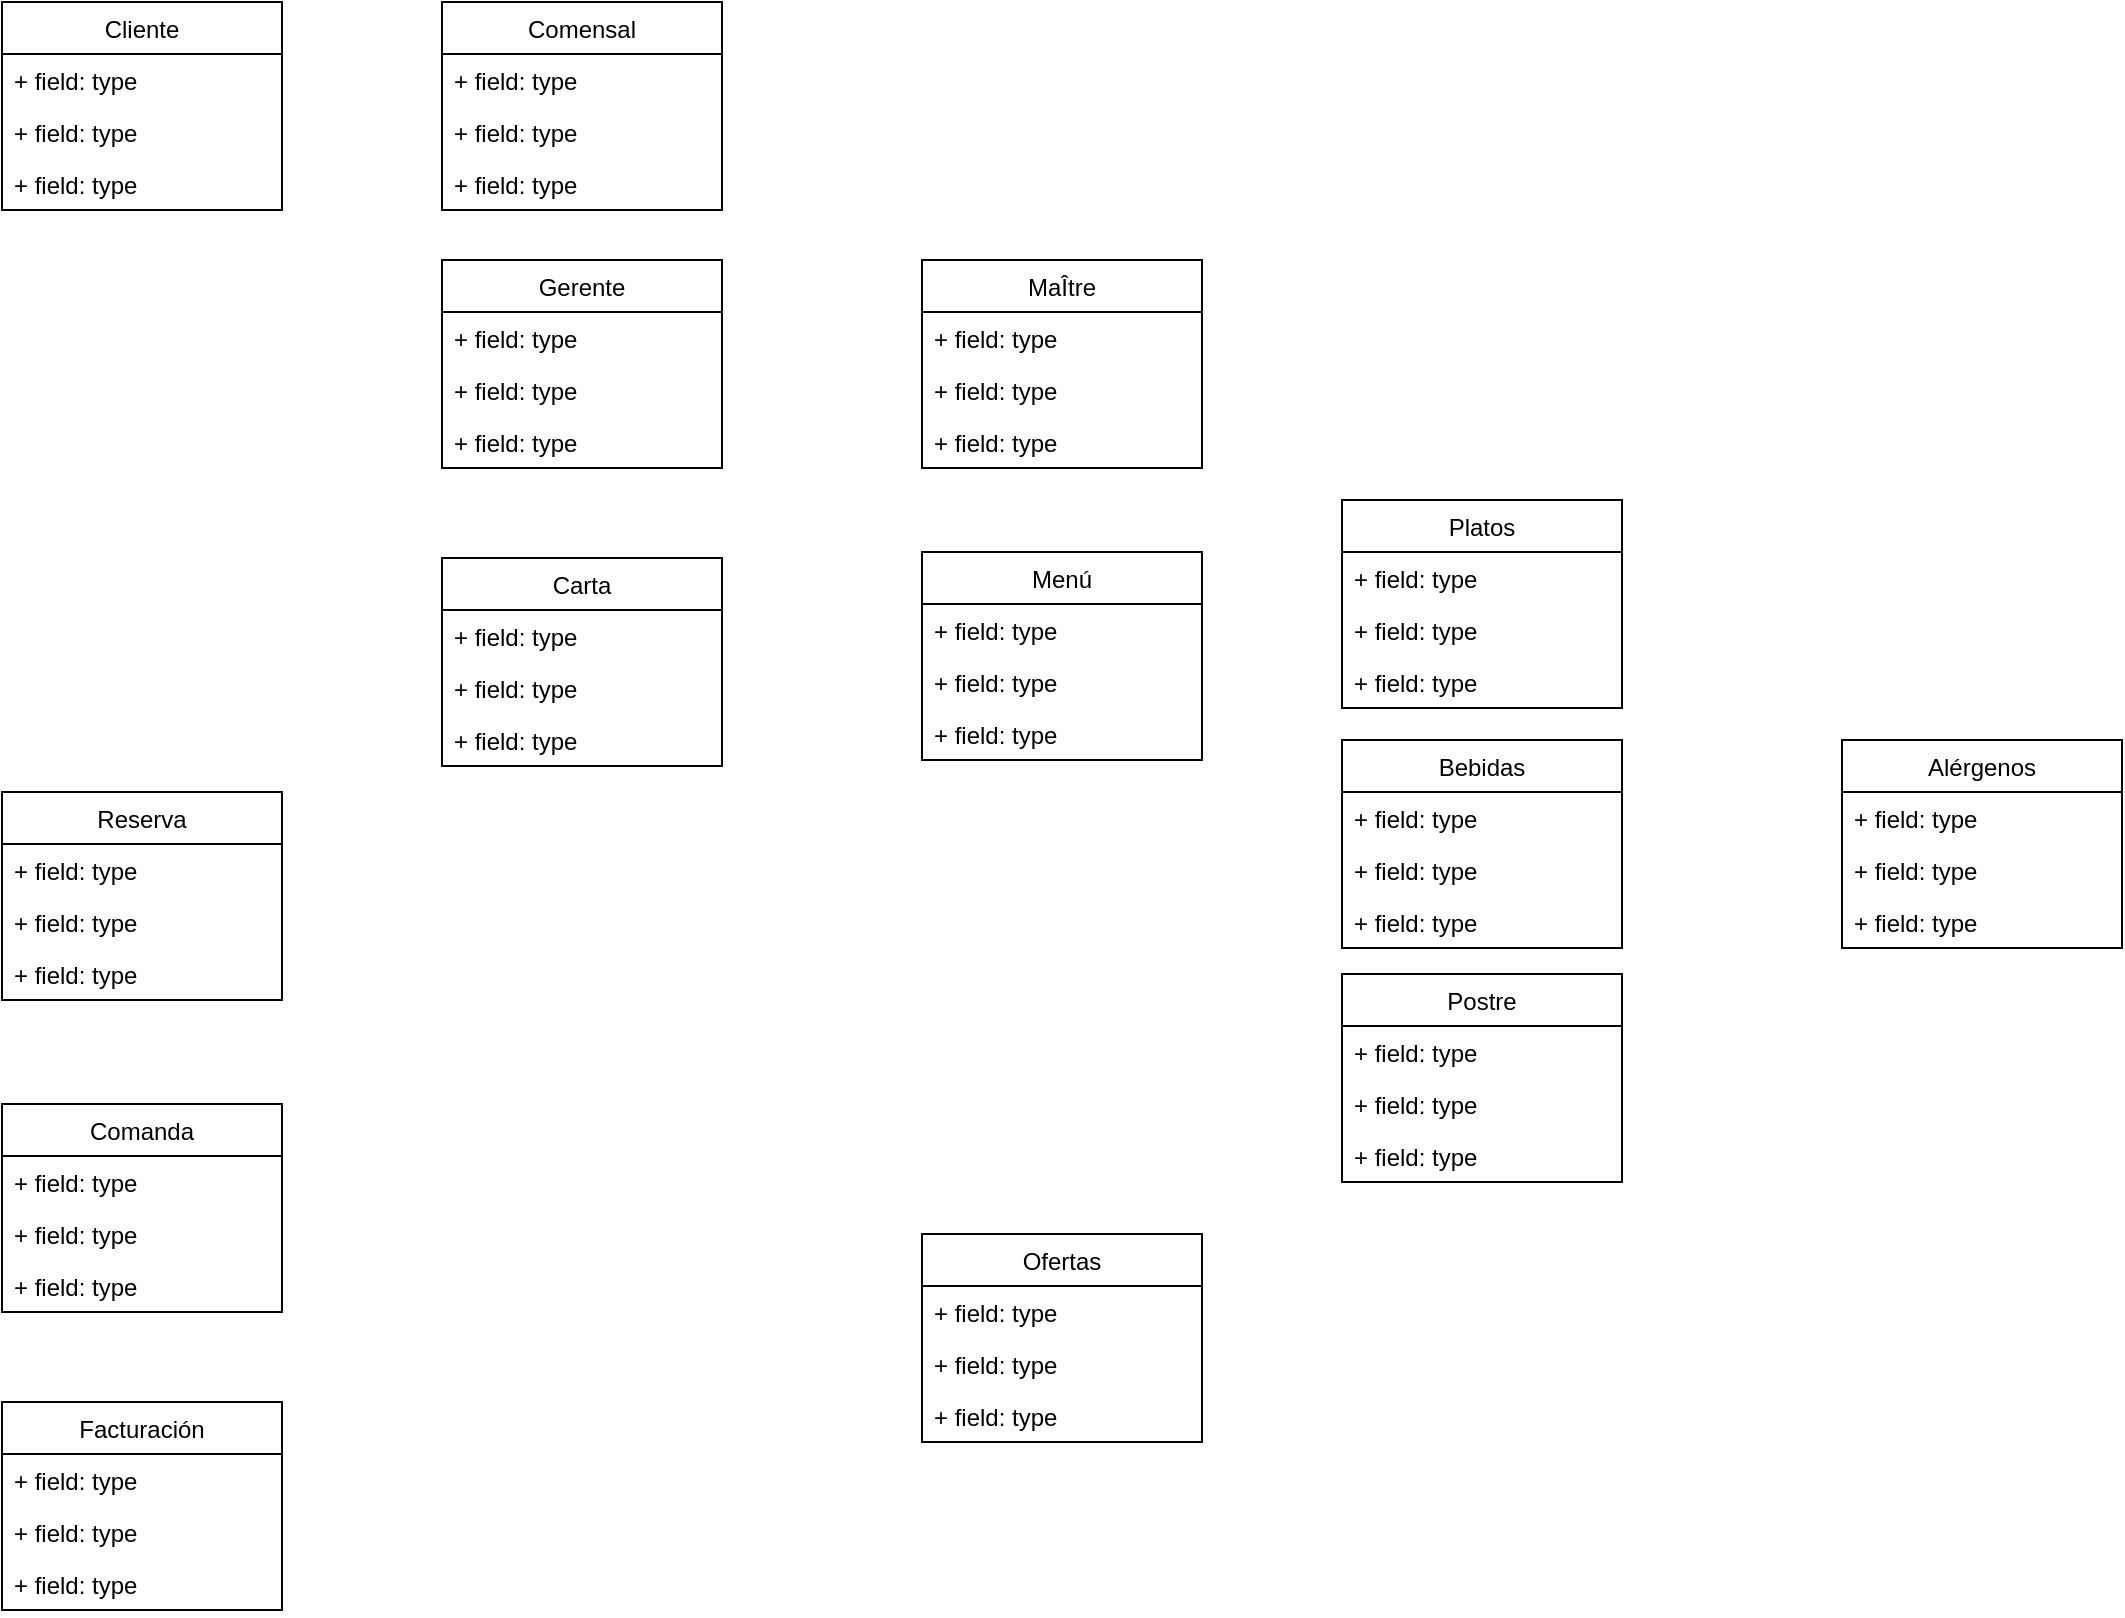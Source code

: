 <mxfile version="12.1.0" type="device" pages="1"><diagram id="v0AG7K9TgpQYikIiVZPn" name="Page-1"><mxGraphModel dx="854" dy="506" grid="1" gridSize="10" guides="1" tooltips="1" connect="1" arrows="1" fold="1" page="1" pageScale="1" pageWidth="1169" pageHeight="1654" math="0" shadow="0"><root><mxCell id="0"/><mxCell id="1" parent="0"/><mxCell id="BoSunt2Lb1EqY2ftjyDq-2" value="Gerente" style="swimlane;fontStyle=0;childLayout=stackLayout;horizontal=1;startSize=26;fillColor=none;horizontalStack=0;resizeParent=1;resizeParentMax=0;resizeLast=0;collapsible=1;marginBottom=0;" vertex="1" parent="1"><mxGeometry x="260" y="159" width="140" height="104" as="geometry"/></mxCell><mxCell id="BoSunt2Lb1EqY2ftjyDq-3" value="+ field: type" style="text;strokeColor=none;fillColor=none;align=left;verticalAlign=top;spacingLeft=4;spacingRight=4;overflow=hidden;rotatable=0;points=[[0,0.5],[1,0.5]];portConstraint=eastwest;" vertex="1" parent="BoSunt2Lb1EqY2ftjyDq-2"><mxGeometry y="26" width="140" height="26" as="geometry"/></mxCell><mxCell id="BoSunt2Lb1EqY2ftjyDq-4" value="+ field: type" style="text;strokeColor=none;fillColor=none;align=left;verticalAlign=top;spacingLeft=4;spacingRight=4;overflow=hidden;rotatable=0;points=[[0,0.5],[1,0.5]];portConstraint=eastwest;" vertex="1" parent="BoSunt2Lb1EqY2ftjyDq-2"><mxGeometry y="52" width="140" height="26" as="geometry"/></mxCell><mxCell id="BoSunt2Lb1EqY2ftjyDq-5" value="+ field: type" style="text;strokeColor=none;fillColor=none;align=left;verticalAlign=top;spacingLeft=4;spacingRight=4;overflow=hidden;rotatable=0;points=[[0,0.5],[1,0.5]];portConstraint=eastwest;" vertex="1" parent="BoSunt2Lb1EqY2ftjyDq-2"><mxGeometry y="78" width="140" height="26" as="geometry"/></mxCell><mxCell id="BoSunt2Lb1EqY2ftjyDq-6" value="Carta" style="swimlane;fontStyle=0;childLayout=stackLayout;horizontal=1;startSize=26;fillColor=none;horizontalStack=0;resizeParent=1;resizeParentMax=0;resizeLast=0;collapsible=1;marginBottom=0;" vertex="1" parent="1"><mxGeometry x="260" y="308" width="140" height="104" as="geometry"/></mxCell><mxCell id="BoSunt2Lb1EqY2ftjyDq-7" value="+ field: type" style="text;strokeColor=none;fillColor=none;align=left;verticalAlign=top;spacingLeft=4;spacingRight=4;overflow=hidden;rotatable=0;points=[[0,0.5],[1,0.5]];portConstraint=eastwest;" vertex="1" parent="BoSunt2Lb1EqY2ftjyDq-6"><mxGeometry y="26" width="140" height="26" as="geometry"/></mxCell><mxCell id="BoSunt2Lb1EqY2ftjyDq-8" value="+ field: type" style="text;strokeColor=none;fillColor=none;align=left;verticalAlign=top;spacingLeft=4;spacingRight=4;overflow=hidden;rotatable=0;points=[[0,0.5],[1,0.5]];portConstraint=eastwest;" vertex="1" parent="BoSunt2Lb1EqY2ftjyDq-6"><mxGeometry y="52" width="140" height="26" as="geometry"/></mxCell><mxCell id="BoSunt2Lb1EqY2ftjyDq-9" value="+ field: type" style="text;strokeColor=none;fillColor=none;align=left;verticalAlign=top;spacingLeft=4;spacingRight=4;overflow=hidden;rotatable=0;points=[[0,0.5],[1,0.5]];portConstraint=eastwest;" vertex="1" parent="BoSunt2Lb1EqY2ftjyDq-6"><mxGeometry y="78" width="140" height="26" as="geometry"/></mxCell><mxCell id="BoSunt2Lb1EqY2ftjyDq-10" value="Ofertas" style="swimlane;fontStyle=0;childLayout=stackLayout;horizontal=1;startSize=26;fillColor=none;horizontalStack=0;resizeParent=1;resizeParentMax=0;resizeLast=0;collapsible=1;marginBottom=0;" vertex="1" parent="1"><mxGeometry x="500" y="646" width="140" height="104" as="geometry"/></mxCell><mxCell id="BoSunt2Lb1EqY2ftjyDq-11" value="+ field: type" style="text;strokeColor=none;fillColor=none;align=left;verticalAlign=top;spacingLeft=4;spacingRight=4;overflow=hidden;rotatable=0;points=[[0,0.5],[1,0.5]];portConstraint=eastwest;" vertex="1" parent="BoSunt2Lb1EqY2ftjyDq-10"><mxGeometry y="26" width="140" height="26" as="geometry"/></mxCell><mxCell id="BoSunt2Lb1EqY2ftjyDq-12" value="+ field: type" style="text;strokeColor=none;fillColor=none;align=left;verticalAlign=top;spacingLeft=4;spacingRight=4;overflow=hidden;rotatable=0;points=[[0,0.5],[1,0.5]];portConstraint=eastwest;" vertex="1" parent="BoSunt2Lb1EqY2ftjyDq-10"><mxGeometry y="52" width="140" height="26" as="geometry"/></mxCell><mxCell id="BoSunt2Lb1EqY2ftjyDq-13" value="+ field: type" style="text;strokeColor=none;fillColor=none;align=left;verticalAlign=top;spacingLeft=4;spacingRight=4;overflow=hidden;rotatable=0;points=[[0,0.5],[1,0.5]];portConstraint=eastwest;" vertex="1" parent="BoSunt2Lb1EqY2ftjyDq-10"><mxGeometry y="78" width="140" height="26" as="geometry"/></mxCell><mxCell id="BoSunt2Lb1EqY2ftjyDq-14" value="Reserva" style="swimlane;fontStyle=0;childLayout=stackLayout;horizontal=1;startSize=26;fillColor=none;horizontalStack=0;resizeParent=1;resizeParentMax=0;resizeLast=0;collapsible=1;marginBottom=0;" vertex="1" parent="1"><mxGeometry x="40" y="425" width="140" height="104" as="geometry"/></mxCell><mxCell id="BoSunt2Lb1EqY2ftjyDq-15" value="+ field: type" style="text;strokeColor=none;fillColor=none;align=left;verticalAlign=top;spacingLeft=4;spacingRight=4;overflow=hidden;rotatable=0;points=[[0,0.5],[1,0.5]];portConstraint=eastwest;" vertex="1" parent="BoSunt2Lb1EqY2ftjyDq-14"><mxGeometry y="26" width="140" height="26" as="geometry"/></mxCell><mxCell id="BoSunt2Lb1EqY2ftjyDq-16" value="+ field: type" style="text;strokeColor=none;fillColor=none;align=left;verticalAlign=top;spacingLeft=4;spacingRight=4;overflow=hidden;rotatable=0;points=[[0,0.5],[1,0.5]];portConstraint=eastwest;" vertex="1" parent="BoSunt2Lb1EqY2ftjyDq-14"><mxGeometry y="52" width="140" height="26" as="geometry"/></mxCell><mxCell id="BoSunt2Lb1EqY2ftjyDq-17" value="+ field: type" style="text;strokeColor=none;fillColor=none;align=left;verticalAlign=top;spacingLeft=4;spacingRight=4;overflow=hidden;rotatable=0;points=[[0,0.5],[1,0.5]];portConstraint=eastwest;" vertex="1" parent="BoSunt2Lb1EqY2ftjyDq-14"><mxGeometry y="78" width="140" height="26" as="geometry"/></mxCell><mxCell id="BoSunt2Lb1EqY2ftjyDq-18" value="Comanda" style="swimlane;fontStyle=0;childLayout=stackLayout;horizontal=1;startSize=26;fillColor=none;horizontalStack=0;resizeParent=1;resizeParentMax=0;resizeLast=0;collapsible=1;marginBottom=0;" vertex="1" parent="1"><mxGeometry x="40" y="581" width="140" height="104" as="geometry"/></mxCell><mxCell id="BoSunt2Lb1EqY2ftjyDq-19" value="+ field: type" style="text;strokeColor=none;fillColor=none;align=left;verticalAlign=top;spacingLeft=4;spacingRight=4;overflow=hidden;rotatable=0;points=[[0,0.5],[1,0.5]];portConstraint=eastwest;" vertex="1" parent="BoSunt2Lb1EqY2ftjyDq-18"><mxGeometry y="26" width="140" height="26" as="geometry"/></mxCell><mxCell id="BoSunt2Lb1EqY2ftjyDq-20" value="+ field: type" style="text;strokeColor=none;fillColor=none;align=left;verticalAlign=top;spacingLeft=4;spacingRight=4;overflow=hidden;rotatable=0;points=[[0,0.5],[1,0.5]];portConstraint=eastwest;" vertex="1" parent="BoSunt2Lb1EqY2ftjyDq-18"><mxGeometry y="52" width="140" height="26" as="geometry"/></mxCell><mxCell id="BoSunt2Lb1EqY2ftjyDq-21" value="+ field: type" style="text;strokeColor=none;fillColor=none;align=left;verticalAlign=top;spacingLeft=4;spacingRight=4;overflow=hidden;rotatable=0;points=[[0,0.5],[1,0.5]];portConstraint=eastwest;" vertex="1" parent="BoSunt2Lb1EqY2ftjyDq-18"><mxGeometry y="78" width="140" height="26" as="geometry"/></mxCell><mxCell id="BoSunt2Lb1EqY2ftjyDq-22" value="MaÎtre" style="swimlane;fontStyle=0;childLayout=stackLayout;horizontal=1;startSize=26;fillColor=none;horizontalStack=0;resizeParent=1;resizeParentMax=0;resizeLast=0;collapsible=1;marginBottom=0;" vertex="1" parent="1"><mxGeometry x="500" y="159" width="140" height="104" as="geometry"/></mxCell><mxCell id="BoSunt2Lb1EqY2ftjyDq-23" value="+ field: type" style="text;strokeColor=none;fillColor=none;align=left;verticalAlign=top;spacingLeft=4;spacingRight=4;overflow=hidden;rotatable=0;points=[[0,0.5],[1,0.5]];portConstraint=eastwest;" vertex="1" parent="BoSunt2Lb1EqY2ftjyDq-22"><mxGeometry y="26" width="140" height="26" as="geometry"/></mxCell><mxCell id="BoSunt2Lb1EqY2ftjyDq-24" value="+ field: type" style="text;strokeColor=none;fillColor=none;align=left;verticalAlign=top;spacingLeft=4;spacingRight=4;overflow=hidden;rotatable=0;points=[[0,0.5],[1,0.5]];portConstraint=eastwest;" vertex="1" parent="BoSunt2Lb1EqY2ftjyDq-22"><mxGeometry y="52" width="140" height="26" as="geometry"/></mxCell><mxCell id="BoSunt2Lb1EqY2ftjyDq-25" value="+ field: type" style="text;strokeColor=none;fillColor=none;align=left;verticalAlign=top;spacingLeft=4;spacingRight=4;overflow=hidden;rotatable=0;points=[[0,0.5],[1,0.5]];portConstraint=eastwest;" vertex="1" parent="BoSunt2Lb1EqY2ftjyDq-22"><mxGeometry y="78" width="140" height="26" as="geometry"/></mxCell><mxCell id="BoSunt2Lb1EqY2ftjyDq-26" value="Menú" style="swimlane;fontStyle=0;childLayout=stackLayout;horizontal=1;startSize=26;fillColor=none;horizontalStack=0;resizeParent=1;resizeParentMax=0;resizeLast=0;collapsible=1;marginBottom=0;" vertex="1" parent="1"><mxGeometry x="500" y="305" width="140" height="104" as="geometry"/></mxCell><mxCell id="BoSunt2Lb1EqY2ftjyDq-27" value="+ field: type" style="text;strokeColor=none;fillColor=none;align=left;verticalAlign=top;spacingLeft=4;spacingRight=4;overflow=hidden;rotatable=0;points=[[0,0.5],[1,0.5]];portConstraint=eastwest;" vertex="1" parent="BoSunt2Lb1EqY2ftjyDq-26"><mxGeometry y="26" width="140" height="26" as="geometry"/></mxCell><mxCell id="BoSunt2Lb1EqY2ftjyDq-28" value="+ field: type" style="text;strokeColor=none;fillColor=none;align=left;verticalAlign=top;spacingLeft=4;spacingRight=4;overflow=hidden;rotatable=0;points=[[0,0.5],[1,0.5]];portConstraint=eastwest;" vertex="1" parent="BoSunt2Lb1EqY2ftjyDq-26"><mxGeometry y="52" width="140" height="26" as="geometry"/></mxCell><mxCell id="BoSunt2Lb1EqY2ftjyDq-29" value="+ field: type" style="text;strokeColor=none;fillColor=none;align=left;verticalAlign=top;spacingLeft=4;spacingRight=4;overflow=hidden;rotatable=0;points=[[0,0.5],[1,0.5]];portConstraint=eastwest;" vertex="1" parent="BoSunt2Lb1EqY2ftjyDq-26"><mxGeometry y="78" width="140" height="26" as="geometry"/></mxCell><mxCell id="BoSunt2Lb1EqY2ftjyDq-30" value="Cliente" style="swimlane;fontStyle=0;childLayout=stackLayout;horizontal=1;startSize=26;fillColor=none;horizontalStack=0;resizeParent=1;resizeParentMax=0;resizeLast=0;collapsible=1;marginBottom=0;" vertex="1" parent="1"><mxGeometry x="40" y="30" width="140" height="104" as="geometry"/></mxCell><mxCell id="BoSunt2Lb1EqY2ftjyDq-31" value="+ field: type" style="text;strokeColor=none;fillColor=none;align=left;verticalAlign=top;spacingLeft=4;spacingRight=4;overflow=hidden;rotatable=0;points=[[0,0.5],[1,0.5]];portConstraint=eastwest;" vertex="1" parent="BoSunt2Lb1EqY2ftjyDq-30"><mxGeometry y="26" width="140" height="26" as="geometry"/></mxCell><mxCell id="BoSunt2Lb1EqY2ftjyDq-32" value="+ field: type" style="text;strokeColor=none;fillColor=none;align=left;verticalAlign=top;spacingLeft=4;spacingRight=4;overflow=hidden;rotatable=0;points=[[0,0.5],[1,0.5]];portConstraint=eastwest;" vertex="1" parent="BoSunt2Lb1EqY2ftjyDq-30"><mxGeometry y="52" width="140" height="26" as="geometry"/></mxCell><mxCell id="BoSunt2Lb1EqY2ftjyDq-33" value="+ field: type" style="text;strokeColor=none;fillColor=none;align=left;verticalAlign=top;spacingLeft=4;spacingRight=4;overflow=hidden;rotatable=0;points=[[0,0.5],[1,0.5]];portConstraint=eastwest;" vertex="1" parent="BoSunt2Lb1EqY2ftjyDq-30"><mxGeometry y="78" width="140" height="26" as="geometry"/></mxCell><mxCell id="BoSunt2Lb1EqY2ftjyDq-34" value="Platos" style="swimlane;fontStyle=0;childLayout=stackLayout;horizontal=1;startSize=26;fillColor=none;horizontalStack=0;resizeParent=1;resizeParentMax=0;resizeLast=0;collapsible=1;marginBottom=0;" vertex="1" parent="1"><mxGeometry x="710" y="279" width="140" height="104" as="geometry"/></mxCell><mxCell id="BoSunt2Lb1EqY2ftjyDq-35" value="+ field: type" style="text;strokeColor=none;fillColor=none;align=left;verticalAlign=top;spacingLeft=4;spacingRight=4;overflow=hidden;rotatable=0;points=[[0,0.5],[1,0.5]];portConstraint=eastwest;" vertex="1" parent="BoSunt2Lb1EqY2ftjyDq-34"><mxGeometry y="26" width="140" height="26" as="geometry"/></mxCell><mxCell id="BoSunt2Lb1EqY2ftjyDq-36" value="+ field: type" style="text;strokeColor=none;fillColor=none;align=left;verticalAlign=top;spacingLeft=4;spacingRight=4;overflow=hidden;rotatable=0;points=[[0,0.5],[1,0.5]];portConstraint=eastwest;" vertex="1" parent="BoSunt2Lb1EqY2ftjyDq-34"><mxGeometry y="52" width="140" height="26" as="geometry"/></mxCell><mxCell id="BoSunt2Lb1EqY2ftjyDq-37" value="+ field: type" style="text;strokeColor=none;fillColor=none;align=left;verticalAlign=top;spacingLeft=4;spacingRight=4;overflow=hidden;rotatable=0;points=[[0,0.5],[1,0.5]];portConstraint=eastwest;" vertex="1" parent="BoSunt2Lb1EqY2ftjyDq-34"><mxGeometry y="78" width="140" height="26" as="geometry"/></mxCell><mxCell id="BoSunt2Lb1EqY2ftjyDq-39" value="Bebidas" style="swimlane;fontStyle=0;childLayout=stackLayout;horizontal=1;startSize=26;fillColor=none;horizontalStack=0;resizeParent=1;resizeParentMax=0;resizeLast=0;collapsible=1;marginBottom=0;" vertex="1" parent="1"><mxGeometry x="710" y="399" width="140" height="104" as="geometry"/></mxCell><mxCell id="BoSunt2Lb1EqY2ftjyDq-40" value="+ field: type" style="text;strokeColor=none;fillColor=none;align=left;verticalAlign=top;spacingLeft=4;spacingRight=4;overflow=hidden;rotatable=0;points=[[0,0.5],[1,0.5]];portConstraint=eastwest;" vertex="1" parent="BoSunt2Lb1EqY2ftjyDq-39"><mxGeometry y="26" width="140" height="26" as="geometry"/></mxCell><mxCell id="BoSunt2Lb1EqY2ftjyDq-41" value="+ field: type" style="text;strokeColor=none;fillColor=none;align=left;verticalAlign=top;spacingLeft=4;spacingRight=4;overflow=hidden;rotatable=0;points=[[0,0.5],[1,0.5]];portConstraint=eastwest;" vertex="1" parent="BoSunt2Lb1EqY2ftjyDq-39"><mxGeometry y="52" width="140" height="26" as="geometry"/></mxCell><mxCell id="BoSunt2Lb1EqY2ftjyDq-42" value="+ field: type" style="text;strokeColor=none;fillColor=none;align=left;verticalAlign=top;spacingLeft=4;spacingRight=4;overflow=hidden;rotatable=0;points=[[0,0.5],[1,0.5]];portConstraint=eastwest;" vertex="1" parent="BoSunt2Lb1EqY2ftjyDq-39"><mxGeometry y="78" width="140" height="26" as="geometry"/></mxCell><mxCell id="BoSunt2Lb1EqY2ftjyDq-43" value="Postre" style="swimlane;fontStyle=0;childLayout=stackLayout;horizontal=1;startSize=26;fillColor=none;horizontalStack=0;resizeParent=1;resizeParentMax=0;resizeLast=0;collapsible=1;marginBottom=0;" vertex="1" parent="1"><mxGeometry x="710" y="516" width="140" height="104" as="geometry"/></mxCell><mxCell id="BoSunt2Lb1EqY2ftjyDq-44" value="+ field: type" style="text;strokeColor=none;fillColor=none;align=left;verticalAlign=top;spacingLeft=4;spacingRight=4;overflow=hidden;rotatable=0;points=[[0,0.5],[1,0.5]];portConstraint=eastwest;" vertex="1" parent="BoSunt2Lb1EqY2ftjyDq-43"><mxGeometry y="26" width="140" height="26" as="geometry"/></mxCell><mxCell id="BoSunt2Lb1EqY2ftjyDq-45" value="+ field: type" style="text;strokeColor=none;fillColor=none;align=left;verticalAlign=top;spacingLeft=4;spacingRight=4;overflow=hidden;rotatable=0;points=[[0,0.5],[1,0.5]];portConstraint=eastwest;" vertex="1" parent="BoSunt2Lb1EqY2ftjyDq-43"><mxGeometry y="52" width="140" height="26" as="geometry"/></mxCell><mxCell id="BoSunt2Lb1EqY2ftjyDq-46" value="+ field: type" style="text;strokeColor=none;fillColor=none;align=left;verticalAlign=top;spacingLeft=4;spacingRight=4;overflow=hidden;rotatable=0;points=[[0,0.5],[1,0.5]];portConstraint=eastwest;" vertex="1" parent="BoSunt2Lb1EqY2ftjyDq-43"><mxGeometry y="78" width="140" height="26" as="geometry"/></mxCell><mxCell id="BoSunt2Lb1EqY2ftjyDq-47" value="Alérgenos" style="swimlane;fontStyle=0;childLayout=stackLayout;horizontal=1;startSize=26;fillColor=none;horizontalStack=0;resizeParent=1;resizeParentMax=0;resizeLast=0;collapsible=1;marginBottom=0;" vertex="1" parent="1"><mxGeometry x="960" y="399" width="140" height="104" as="geometry"/></mxCell><mxCell id="BoSunt2Lb1EqY2ftjyDq-48" value="+ field: type" style="text;strokeColor=none;fillColor=none;align=left;verticalAlign=top;spacingLeft=4;spacingRight=4;overflow=hidden;rotatable=0;points=[[0,0.5],[1,0.5]];portConstraint=eastwest;" vertex="1" parent="BoSunt2Lb1EqY2ftjyDq-47"><mxGeometry y="26" width="140" height="26" as="geometry"/></mxCell><mxCell id="BoSunt2Lb1EqY2ftjyDq-49" value="+ field: type" style="text;strokeColor=none;fillColor=none;align=left;verticalAlign=top;spacingLeft=4;spacingRight=4;overflow=hidden;rotatable=0;points=[[0,0.5],[1,0.5]];portConstraint=eastwest;" vertex="1" parent="BoSunt2Lb1EqY2ftjyDq-47"><mxGeometry y="52" width="140" height="26" as="geometry"/></mxCell><mxCell id="BoSunt2Lb1EqY2ftjyDq-50" value="+ field: type" style="text;strokeColor=none;fillColor=none;align=left;verticalAlign=top;spacingLeft=4;spacingRight=4;overflow=hidden;rotatable=0;points=[[0,0.5],[1,0.5]];portConstraint=eastwest;" vertex="1" parent="BoSunt2Lb1EqY2ftjyDq-47"><mxGeometry y="78" width="140" height="26" as="geometry"/></mxCell><mxCell id="BoSunt2Lb1EqY2ftjyDq-52" value="Facturación" style="swimlane;fontStyle=0;childLayout=stackLayout;horizontal=1;startSize=26;fillColor=none;horizontalStack=0;resizeParent=1;resizeParentMax=0;resizeLast=0;collapsible=1;marginBottom=0;" vertex="1" parent="1"><mxGeometry x="40" y="730" width="140" height="104" as="geometry"/></mxCell><mxCell id="BoSunt2Lb1EqY2ftjyDq-53" value="+ field: type" style="text;strokeColor=none;fillColor=none;align=left;verticalAlign=top;spacingLeft=4;spacingRight=4;overflow=hidden;rotatable=0;points=[[0,0.5],[1,0.5]];portConstraint=eastwest;" vertex="1" parent="BoSunt2Lb1EqY2ftjyDq-52"><mxGeometry y="26" width="140" height="26" as="geometry"/></mxCell><mxCell id="BoSunt2Lb1EqY2ftjyDq-54" value="+ field: type" style="text;strokeColor=none;fillColor=none;align=left;verticalAlign=top;spacingLeft=4;spacingRight=4;overflow=hidden;rotatable=0;points=[[0,0.5],[1,0.5]];portConstraint=eastwest;" vertex="1" parent="BoSunt2Lb1EqY2ftjyDq-52"><mxGeometry y="52" width="140" height="26" as="geometry"/></mxCell><mxCell id="BoSunt2Lb1EqY2ftjyDq-55" value="+ field: type" style="text;strokeColor=none;fillColor=none;align=left;verticalAlign=top;spacingLeft=4;spacingRight=4;overflow=hidden;rotatable=0;points=[[0,0.5],[1,0.5]];portConstraint=eastwest;" vertex="1" parent="BoSunt2Lb1EqY2ftjyDq-52"><mxGeometry y="78" width="140" height="26" as="geometry"/></mxCell><mxCell id="BoSunt2Lb1EqY2ftjyDq-57" value="Comensal" style="swimlane;fontStyle=0;childLayout=stackLayout;horizontal=1;startSize=26;fillColor=none;horizontalStack=0;resizeParent=1;resizeParentMax=0;resizeLast=0;collapsible=1;marginBottom=0;" vertex="1" parent="1"><mxGeometry x="260" y="30" width="140" height="104" as="geometry"/></mxCell><mxCell id="BoSunt2Lb1EqY2ftjyDq-58" value="+ field: type" style="text;strokeColor=none;fillColor=none;align=left;verticalAlign=top;spacingLeft=4;spacingRight=4;overflow=hidden;rotatable=0;points=[[0,0.5],[1,0.5]];portConstraint=eastwest;" vertex="1" parent="BoSunt2Lb1EqY2ftjyDq-57"><mxGeometry y="26" width="140" height="26" as="geometry"/></mxCell><mxCell id="BoSunt2Lb1EqY2ftjyDq-59" value="+ field: type" style="text;strokeColor=none;fillColor=none;align=left;verticalAlign=top;spacingLeft=4;spacingRight=4;overflow=hidden;rotatable=0;points=[[0,0.5],[1,0.5]];portConstraint=eastwest;" vertex="1" parent="BoSunt2Lb1EqY2ftjyDq-57"><mxGeometry y="52" width="140" height="26" as="geometry"/></mxCell><mxCell id="BoSunt2Lb1EqY2ftjyDq-60" value="+ field: type" style="text;strokeColor=none;fillColor=none;align=left;verticalAlign=top;spacingLeft=4;spacingRight=4;overflow=hidden;rotatable=0;points=[[0,0.5],[1,0.5]];portConstraint=eastwest;" vertex="1" parent="BoSunt2Lb1EqY2ftjyDq-57"><mxGeometry y="78" width="140" height="26" as="geometry"/></mxCell></root></mxGraphModel></diagram></mxfile>